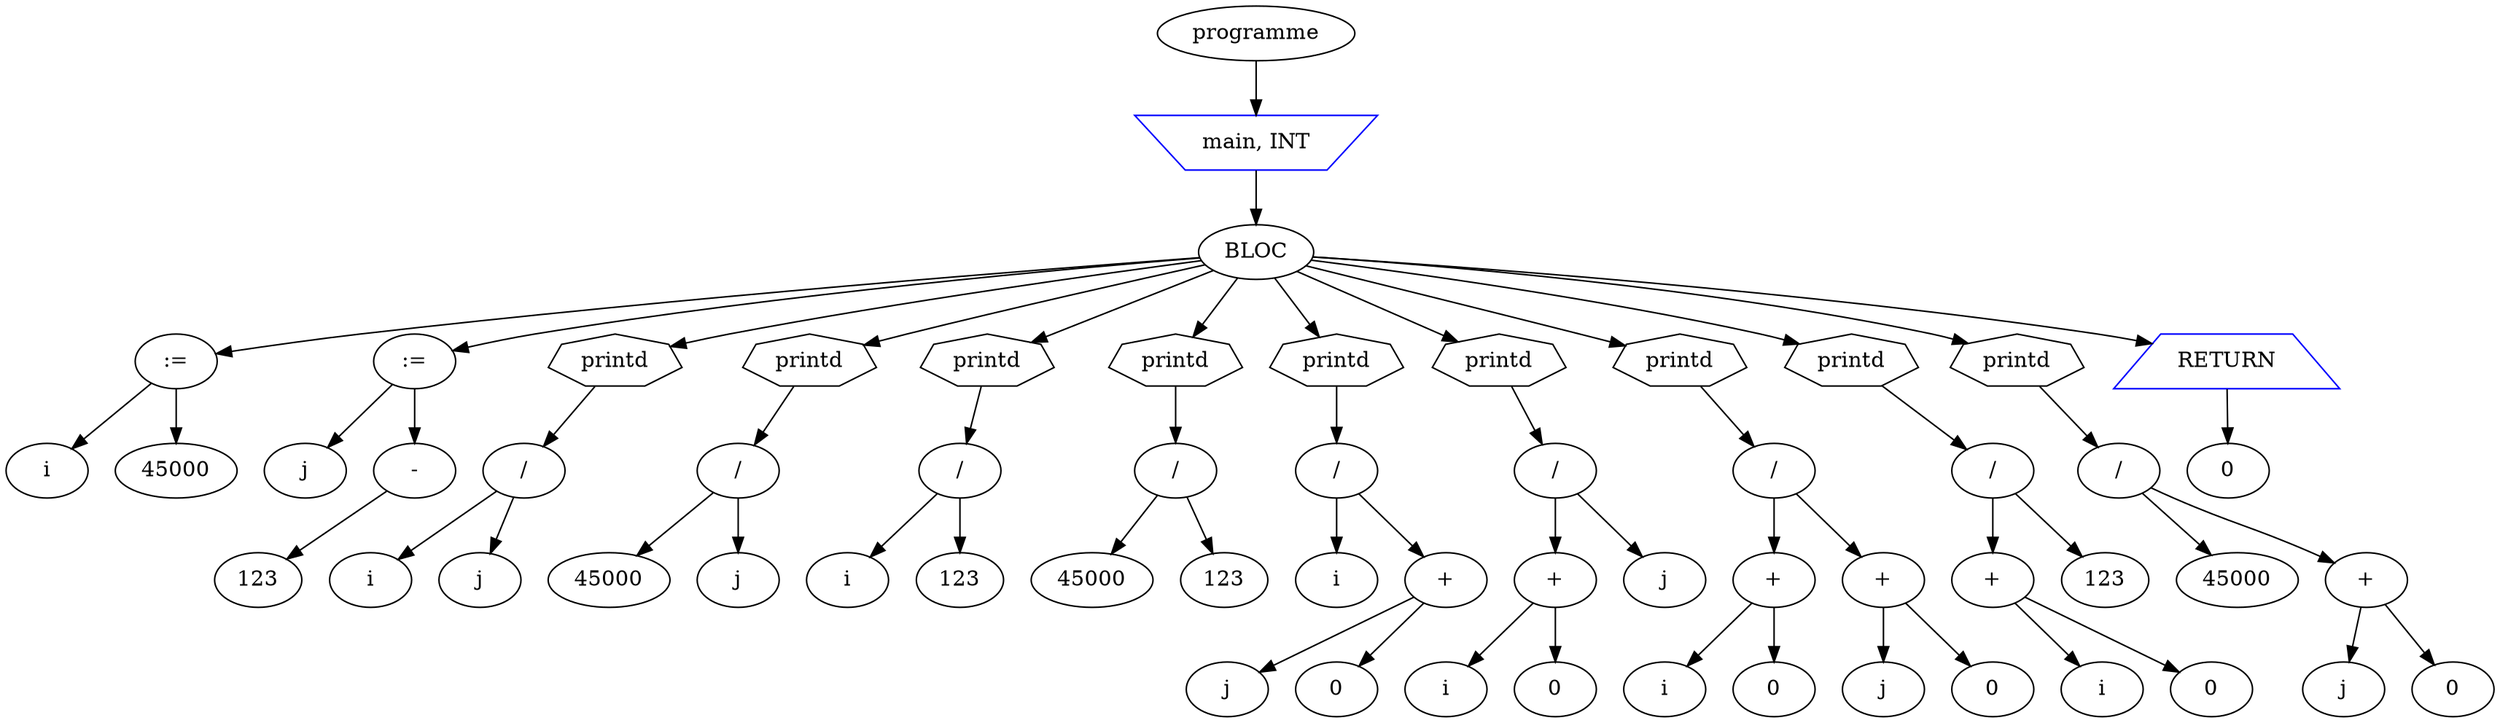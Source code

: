 digraph exempleminiC {
	node_0 [label ="programme"]
	node_1 [label ="main, INT" shape=invtrapezium color=blue]
	node_2 [label ="BLOC"]
	node_3 [label =":="]
	node_4 [label ="i"]
	node_5 [label ="45000"]
	node_6 [label =":="]
	node_7 [label ="j"]
	node_8 [label ="-"]
	node_9 [label ="123"]
	node_10 [label ="printd" shape=septagon]
	node_11 [label ="/"]
	node_12 [label ="i"]
	node_13 [label ="j"]
	node_14 [label ="printd" shape=septagon]
	node_15 [label ="/"]
	node_16 [label ="45000"]
	node_17 [label ="j"]
	node_18 [label ="printd" shape=septagon]
	node_19 [label ="/"]
	node_20 [label ="i"]
	node_21 [label ="123"]
	node_22 [label ="printd" shape=septagon]
	node_23 [label ="/"]
	node_24 [label ="45000"]
	node_25 [label ="123"]
	node_26 [label ="printd" shape=septagon]
	node_27 [label ="/"]
	node_28 [label ="i"]
	node_29 [label ="+"]
	node_30 [label ="j"]
	node_31 [label ="0"]
	node_32 [label ="printd" shape=septagon]
	node_33 [label ="/"]
	node_34 [label ="+"]
	node_35 [label ="i"]
	node_36 [label ="0"]
	node_37 [label ="j"]
	node_38 [label ="printd" shape=septagon]
	node_39 [label ="/"]
	node_40 [label ="+"]
	node_41 [label ="i"]
	node_42 [label ="0"]
	node_43 [label ="+"]
	node_44 [label ="j"]
	node_45 [label ="0"]
	node_46 [label ="printd" shape=septagon]
	node_47 [label ="/"]
	node_48 [label ="+"]
	node_49 [label ="i"]
	node_50 [label ="0"]
	node_51 [label ="123"]
	node_52 [label ="printd" shape=septagon]
	node_53 [label ="/"]
	node_54 [label ="45000"]
	node_55 [label ="+"]
	node_56 [label ="j"]
	node_57 [label ="0"]
	node_58 [label ="RETURN" shape=trapezium color = blue]
	node_59 [label ="0"]
	node_0 -> node_1
	node_1 -> node_2
	node_2 -> node_3
	node_3 -> node_4
	node_3 -> node_5
	node_2 -> node_6
	node_6 -> node_7
	node_6 -> node_8
	node_8 -> node_9
	node_2 -> node_10
	node_10 -> node_11
	node_11 -> node_12
	node_11 -> node_13
	node_2 -> node_14
	node_14 -> node_15
	node_15 -> node_16
	node_15 -> node_17
	node_2 -> node_18
	node_18 -> node_19
	node_19 -> node_20
	node_19 -> node_21
	node_2 -> node_22
	node_22 -> node_23
	node_23 -> node_24
	node_23 -> node_25
	node_2 -> node_26
	node_26 -> node_27
	node_27 -> node_28
	node_27 -> node_29
	node_29 -> node_30
	node_29 -> node_31
	node_2 -> node_32
	node_32 -> node_33
	node_33 -> node_34
	node_34 -> node_35
	node_34 -> node_36
	node_33 -> node_37
	node_2 -> node_38
	node_38 -> node_39
	node_39 -> node_40
	node_40 -> node_41
	node_40 -> node_42
	node_39 -> node_43
	node_43 -> node_44
	node_43 -> node_45
	node_2 -> node_46
	node_46 -> node_47
	node_47 -> node_48
	node_48 -> node_49
	node_48 -> node_50
	node_47 -> node_51
	node_2 -> node_52
	node_52 -> node_53
	node_53 -> node_54
	node_53 -> node_55
	node_55 -> node_56
	node_55 -> node_57
	node_2 -> node_58
	node_58 -> node_59

}